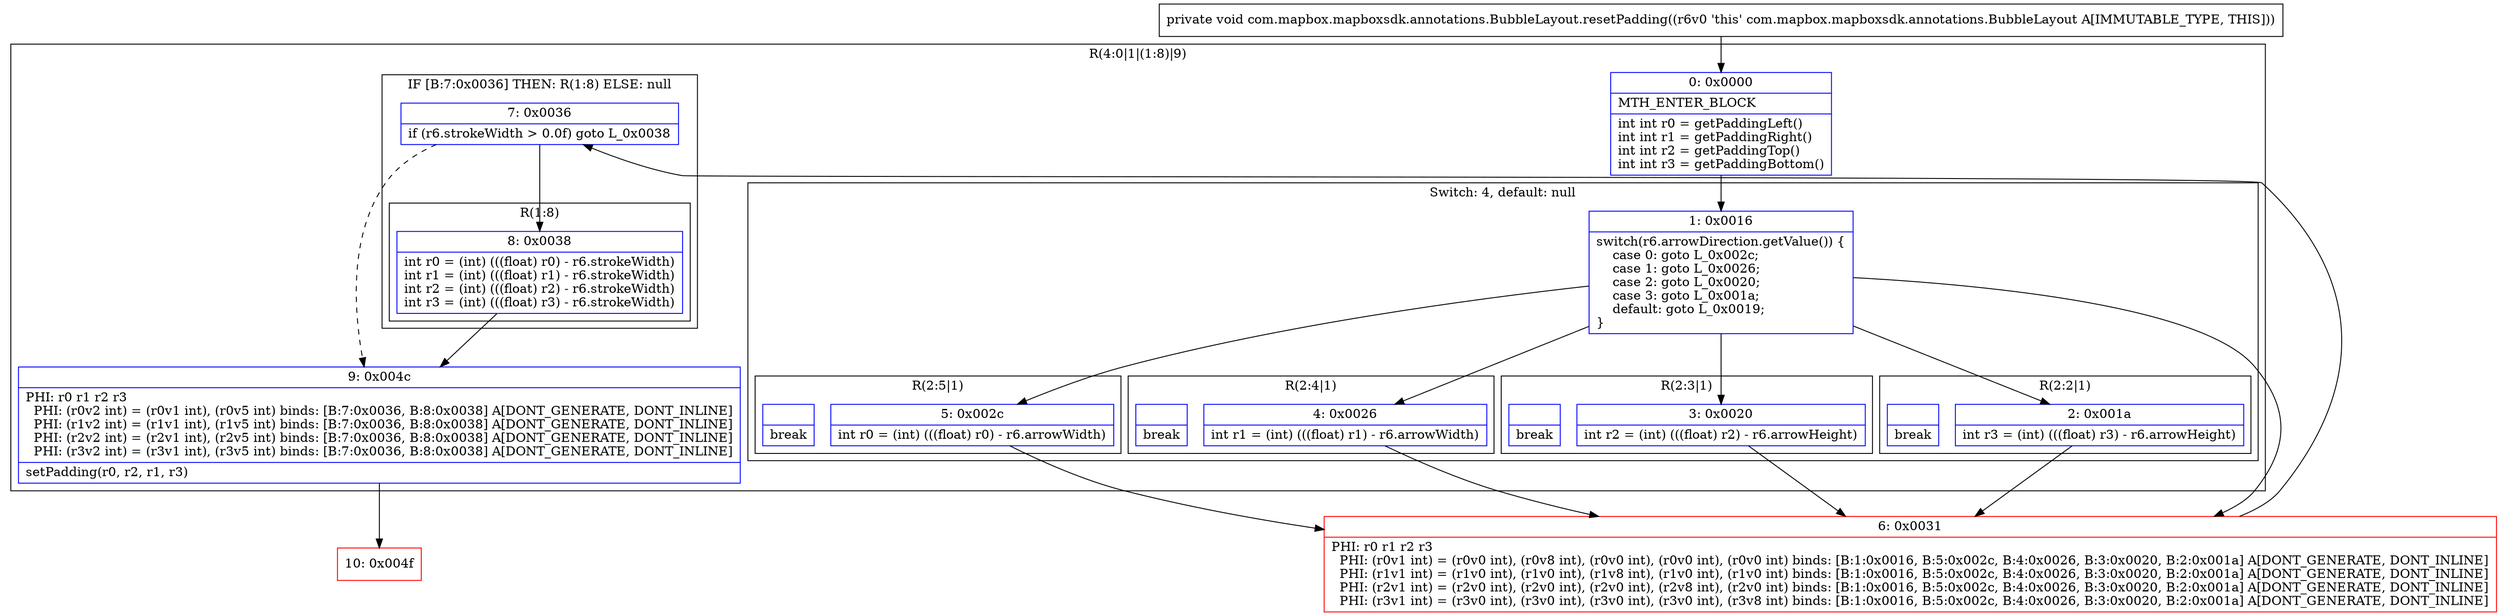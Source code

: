 digraph "CFG forcom.mapbox.mapboxsdk.annotations.BubbleLayout.resetPadding()V" {
subgraph cluster_Region_961279686 {
label = "R(4:0|1|(1:8)|9)";
node [shape=record,color=blue];
Node_0 [shape=record,label="{0\:\ 0x0000|MTH_ENTER_BLOCK\l|int int r0 = getPaddingLeft()\lint int r1 = getPaddingRight()\lint int r2 = getPaddingTop()\lint int r3 = getPaddingBottom()\l}"];
subgraph cluster_SwitchRegion_1340198530 {
label = "Switch: 4, default: null";
node [shape=record,color=blue];
Node_1 [shape=record,label="{1\:\ 0x0016|switch(r6.arrowDirection.getValue()) \{\l    case 0: goto L_0x002c;\l    case 1: goto L_0x0026;\l    case 2: goto L_0x0020;\l    case 3: goto L_0x001a;\l    default: goto L_0x0019;\l\}\l}"];
subgraph cluster_Region_1665114650 {
label = "R(2:5|1)";
node [shape=record,color=blue];
Node_5 [shape=record,label="{5\:\ 0x002c|int r0 = (int) (((float) r0) \- r6.arrowWidth)\l}"];
Node_InsnContainer_215190768 [shape=record,label="{|break\l}"];
}
subgraph cluster_Region_1801606518 {
label = "R(2:4|1)";
node [shape=record,color=blue];
Node_4 [shape=record,label="{4\:\ 0x0026|int r1 = (int) (((float) r1) \- r6.arrowWidth)\l}"];
Node_InsnContainer_1346726074 [shape=record,label="{|break\l}"];
}
subgraph cluster_Region_234451738 {
label = "R(2:3|1)";
node [shape=record,color=blue];
Node_3 [shape=record,label="{3\:\ 0x0020|int r2 = (int) (((float) r2) \- r6.arrowHeight)\l}"];
Node_InsnContainer_1884089937 [shape=record,label="{|break\l}"];
}
subgraph cluster_Region_1121250730 {
label = "R(2:2|1)";
node [shape=record,color=blue];
Node_2 [shape=record,label="{2\:\ 0x001a|int r3 = (int) (((float) r3) \- r6.arrowHeight)\l}"];
Node_InsnContainer_832092932 [shape=record,label="{|break\l}"];
}
}
subgraph cluster_IfRegion_565974475 {
label = "IF [B:7:0x0036] THEN: R(1:8) ELSE: null";
node [shape=record,color=blue];
Node_7 [shape=record,label="{7\:\ 0x0036|if (r6.strokeWidth \> 0.0f) goto L_0x0038\l}"];
subgraph cluster_Region_67730786 {
label = "R(1:8)";
node [shape=record,color=blue];
Node_8 [shape=record,label="{8\:\ 0x0038|int r0 = (int) (((float) r0) \- r6.strokeWidth)\lint r1 = (int) (((float) r1) \- r6.strokeWidth)\lint r2 = (int) (((float) r2) \- r6.strokeWidth)\lint r3 = (int) (((float) r3) \- r6.strokeWidth)\l}"];
}
}
Node_9 [shape=record,label="{9\:\ 0x004c|PHI: r0 r1 r2 r3 \l  PHI: (r0v2 int) = (r0v1 int), (r0v5 int) binds: [B:7:0x0036, B:8:0x0038] A[DONT_GENERATE, DONT_INLINE]\l  PHI: (r1v2 int) = (r1v1 int), (r1v5 int) binds: [B:7:0x0036, B:8:0x0038] A[DONT_GENERATE, DONT_INLINE]\l  PHI: (r2v2 int) = (r2v1 int), (r2v5 int) binds: [B:7:0x0036, B:8:0x0038] A[DONT_GENERATE, DONT_INLINE]\l  PHI: (r3v2 int) = (r3v1 int), (r3v5 int) binds: [B:7:0x0036, B:8:0x0038] A[DONT_GENERATE, DONT_INLINE]\l|setPadding(r0, r2, r1, r3)\l}"];
}
Node_6 [shape=record,color=red,label="{6\:\ 0x0031|PHI: r0 r1 r2 r3 \l  PHI: (r0v1 int) = (r0v0 int), (r0v8 int), (r0v0 int), (r0v0 int), (r0v0 int) binds: [B:1:0x0016, B:5:0x002c, B:4:0x0026, B:3:0x0020, B:2:0x001a] A[DONT_GENERATE, DONT_INLINE]\l  PHI: (r1v1 int) = (r1v0 int), (r1v0 int), (r1v8 int), (r1v0 int), (r1v0 int) binds: [B:1:0x0016, B:5:0x002c, B:4:0x0026, B:3:0x0020, B:2:0x001a] A[DONT_GENERATE, DONT_INLINE]\l  PHI: (r2v1 int) = (r2v0 int), (r2v0 int), (r2v0 int), (r2v8 int), (r2v0 int) binds: [B:1:0x0016, B:5:0x002c, B:4:0x0026, B:3:0x0020, B:2:0x001a] A[DONT_GENERATE, DONT_INLINE]\l  PHI: (r3v1 int) = (r3v0 int), (r3v0 int), (r3v0 int), (r3v0 int), (r3v8 int) binds: [B:1:0x0016, B:5:0x002c, B:4:0x0026, B:3:0x0020, B:2:0x001a] A[DONT_GENERATE, DONT_INLINE]\l}"];
Node_10 [shape=record,color=red,label="{10\:\ 0x004f}"];
MethodNode[shape=record,label="{private void com.mapbox.mapboxsdk.annotations.BubbleLayout.resetPadding((r6v0 'this' com.mapbox.mapboxsdk.annotations.BubbleLayout A[IMMUTABLE_TYPE, THIS])) }"];
MethodNode -> Node_0;
Node_0 -> Node_1;
Node_1 -> Node_2;
Node_1 -> Node_3;
Node_1 -> Node_4;
Node_1 -> Node_5;
Node_1 -> Node_6;
Node_5 -> Node_6;
Node_4 -> Node_6;
Node_3 -> Node_6;
Node_2 -> Node_6;
Node_7 -> Node_8;
Node_7 -> Node_9[style=dashed];
Node_8 -> Node_9;
Node_9 -> Node_10;
Node_6 -> Node_7;
}

